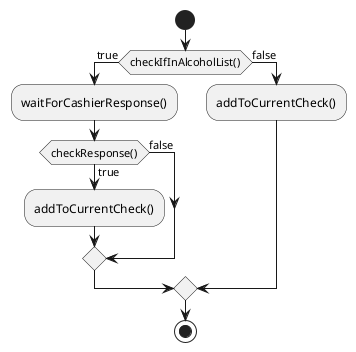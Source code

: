 @startuml
start
if (checkIfInAlcoholList()) then (true)
:waitForCashierResponse();
if (checkResponse()) then (true)
:addToCurrentCheck();
else(false)
endif
else(false)
:addToCurrentCheck();
endif
stop
@enduml
